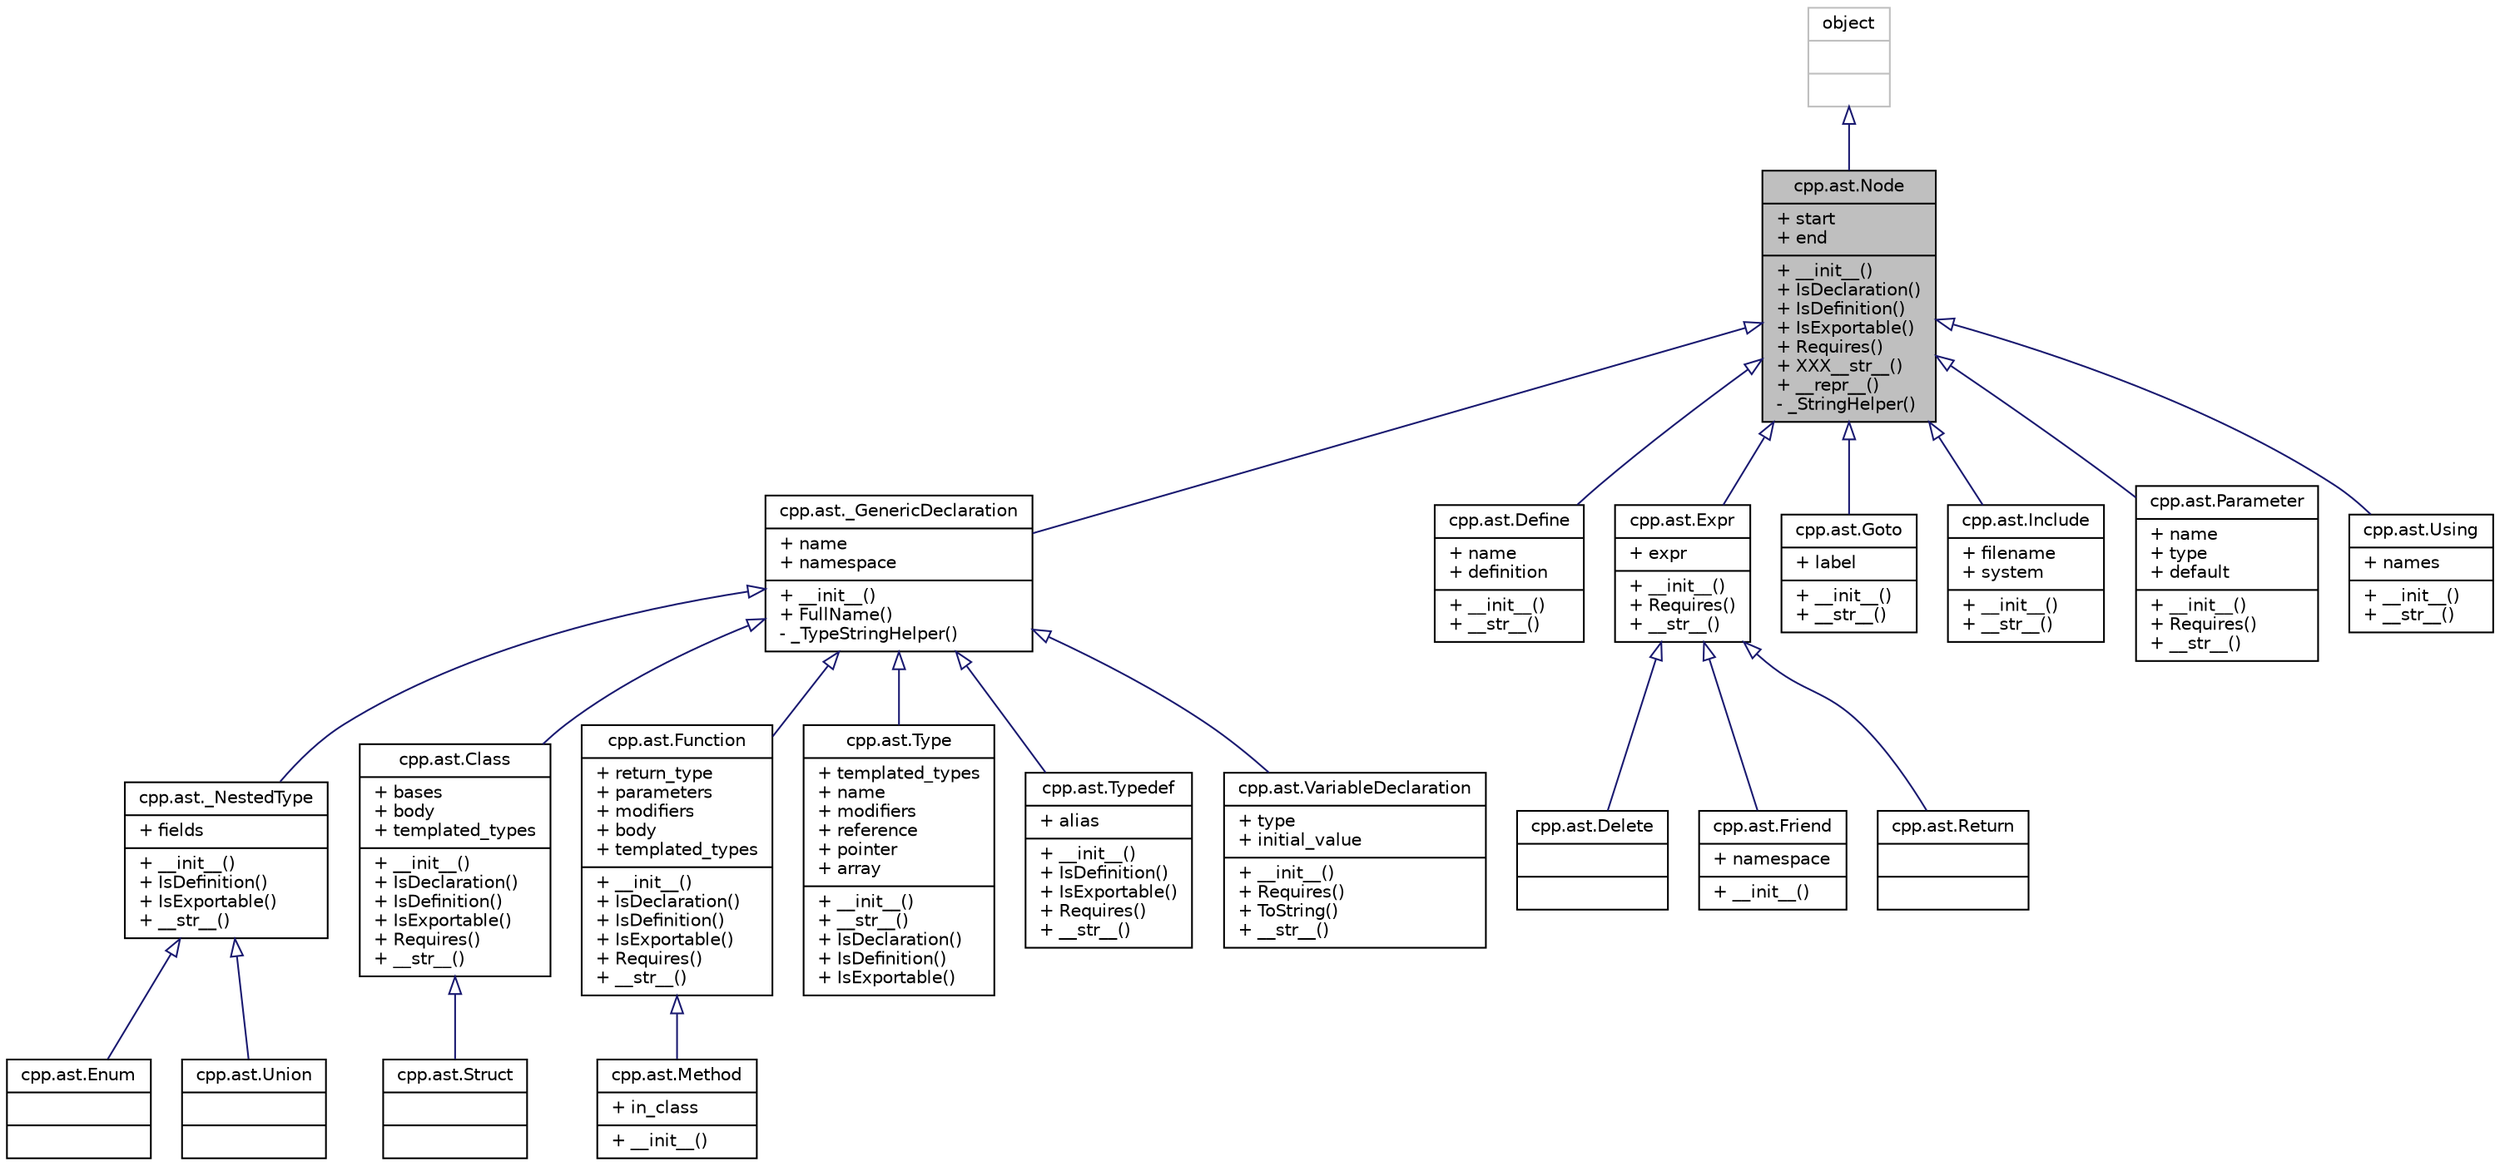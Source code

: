 digraph "cpp.ast.Node"
{
  edge [fontname="Helvetica",fontsize="10",labelfontname="Helvetica",labelfontsize="10"];
  node [fontname="Helvetica",fontsize="10",shape=record];
  Node0 [label="{cpp.ast.Node\n|+ start\l+ end\l|+ __init__()\l+ IsDeclaration()\l+ IsDefinition()\l+ IsExportable()\l+ Requires()\l+ XXX__str__()\l+ __repr__()\l- _StringHelper()\l}",height=0.2,width=0.4,color="black", fillcolor="grey75", style="filled", fontcolor="black"];
  Node1 -> Node0 [dir="back",color="midnightblue",fontsize="10",style="solid",arrowtail="onormal",fontname="Helvetica"];
  Node1 [label="{object\n||}",height=0.2,width=0.4,color="grey75", fillcolor="white", style="filled"];
  Node0 -> Node2 [dir="back",color="midnightblue",fontsize="10",style="solid",arrowtail="onormal",fontname="Helvetica"];
  Node2 [label="{cpp.ast._GenericDeclaration\n|+ name\l+ namespace\l|+ __init__()\l+ FullName()\l- _TypeStringHelper()\l}",height=0.2,width=0.4,color="black", fillcolor="white", style="filled",URL="$d1/d4e/classcpp_1_1ast_1_1___generic_declaration.html"];
  Node2 -> Node3 [dir="back",color="midnightblue",fontsize="10",style="solid",arrowtail="onormal",fontname="Helvetica"];
  Node3 [label="{cpp.ast._NestedType\n|+ fields\l|+ __init__()\l+ IsDefinition()\l+ IsExportable()\l+ __str__()\l}",height=0.2,width=0.4,color="black", fillcolor="white", style="filled",URL="$d9/df9/classcpp_1_1ast_1_1___nested_type.html"];
  Node3 -> Node4 [dir="back",color="midnightblue",fontsize="10",style="solid",arrowtail="onormal",fontname="Helvetica"];
  Node4 [label="{cpp.ast.Enum\n||}",height=0.2,width=0.4,color="black", fillcolor="white", style="filled",URL="$d4/d04/classcpp_1_1ast_1_1_enum.html"];
  Node3 -> Node5 [dir="back",color="midnightblue",fontsize="10",style="solid",arrowtail="onormal",fontname="Helvetica"];
  Node5 [label="{cpp.ast.Union\n||}",height=0.2,width=0.4,color="black", fillcolor="white", style="filled",URL="$d4/d94/classcpp_1_1ast_1_1_union.html"];
  Node2 -> Node6 [dir="back",color="midnightblue",fontsize="10",style="solid",arrowtail="onormal",fontname="Helvetica"];
  Node6 [label="{cpp.ast.Class\n|+ bases\l+ body\l+ templated_types\l|+ __init__()\l+ IsDeclaration()\l+ IsDefinition()\l+ IsExportable()\l+ Requires()\l+ __str__()\l}",height=0.2,width=0.4,color="black", fillcolor="white", style="filled",URL="$dd/d99/classcpp_1_1ast_1_1_class.html"];
  Node6 -> Node7 [dir="back",color="midnightblue",fontsize="10",style="solid",arrowtail="onormal",fontname="Helvetica"];
  Node7 [label="{cpp.ast.Struct\n||}",height=0.2,width=0.4,color="black", fillcolor="white", style="filled",URL="$da/d2a/classcpp_1_1ast_1_1_struct.html"];
  Node2 -> Node8 [dir="back",color="midnightblue",fontsize="10",style="solid",arrowtail="onormal",fontname="Helvetica"];
  Node8 [label="{cpp.ast.Function\n|+ return_type\l+ parameters\l+ modifiers\l+ body\l+ templated_types\l|+ __init__()\l+ IsDeclaration()\l+ IsDefinition()\l+ IsExportable()\l+ Requires()\l+ __str__()\l}",height=0.2,width=0.4,color="black", fillcolor="white", style="filled",URL="$d3/df5/classcpp_1_1ast_1_1_function.html"];
  Node8 -> Node9 [dir="back",color="midnightblue",fontsize="10",style="solid",arrowtail="onormal",fontname="Helvetica"];
  Node9 [label="{cpp.ast.Method\n|+ in_class\l|+ __init__()\l}",height=0.2,width=0.4,color="black", fillcolor="white", style="filled",URL="$da/d78/classcpp_1_1ast_1_1_method.html"];
  Node2 -> Node10 [dir="back",color="midnightblue",fontsize="10",style="solid",arrowtail="onormal",fontname="Helvetica"];
  Node10 [label="{cpp.ast.Type\n|+ templated_types\l+ name\l+ modifiers\l+ reference\l+ pointer\l+ array\l|+ __init__()\l+ __str__()\l+ IsDeclaration()\l+ IsDefinition()\l+ IsExportable()\l}",height=0.2,width=0.4,color="black", fillcolor="white", style="filled",URL="$d1/d2b/classcpp_1_1ast_1_1_type.html"];
  Node2 -> Node11 [dir="back",color="midnightblue",fontsize="10",style="solid",arrowtail="onormal",fontname="Helvetica"];
  Node11 [label="{cpp.ast.Typedef\n|+ alias\l|+ __init__()\l+ IsDefinition()\l+ IsExportable()\l+ Requires()\l+ __str__()\l}",height=0.2,width=0.4,color="black", fillcolor="white", style="filled",URL="$d4/d8c/classcpp_1_1ast_1_1_typedef.html"];
  Node2 -> Node12 [dir="back",color="midnightblue",fontsize="10",style="solid",arrowtail="onormal",fontname="Helvetica"];
  Node12 [label="{cpp.ast.VariableDeclaration\n|+ type\l+ initial_value\l|+ __init__()\l+ Requires()\l+ ToString()\l+ __str__()\l}",height=0.2,width=0.4,color="black", fillcolor="white", style="filled",URL="$d1/db4/classcpp_1_1ast_1_1_variable_declaration.html"];
  Node0 -> Node13 [dir="back",color="midnightblue",fontsize="10",style="solid",arrowtail="onormal",fontname="Helvetica"];
  Node13 [label="{cpp.ast.Define\n|+ name\l+ definition\l|+ __init__()\l+ __str__()\l}",height=0.2,width=0.4,color="black", fillcolor="white", style="filled",URL="$d9/d3b/classcpp_1_1ast_1_1_define.html"];
  Node0 -> Node14 [dir="back",color="midnightblue",fontsize="10",style="solid",arrowtail="onormal",fontname="Helvetica"];
  Node14 [label="{cpp.ast.Expr\n|+ expr\l|+ __init__()\l+ Requires()\l+ __str__()\l}",height=0.2,width=0.4,color="black", fillcolor="white", style="filled",URL="$d4/da1/classcpp_1_1ast_1_1_expr.html"];
  Node14 -> Node15 [dir="back",color="midnightblue",fontsize="10",style="solid",arrowtail="onormal",fontname="Helvetica"];
  Node15 [label="{cpp.ast.Delete\n||}",height=0.2,width=0.4,color="black", fillcolor="white", style="filled",URL="$db/d87/classcpp_1_1ast_1_1_delete.html"];
  Node14 -> Node16 [dir="back",color="midnightblue",fontsize="10",style="solid",arrowtail="onormal",fontname="Helvetica"];
  Node16 [label="{cpp.ast.Friend\n|+ namespace\l|+ __init__()\l}",height=0.2,width=0.4,color="black", fillcolor="white", style="filled",URL="$df/d5e/classcpp_1_1ast_1_1_friend.html"];
  Node14 -> Node17 [dir="back",color="midnightblue",fontsize="10",style="solid",arrowtail="onormal",fontname="Helvetica"];
  Node17 [label="{cpp.ast.Return\n||}",height=0.2,width=0.4,color="black", fillcolor="white", style="filled",URL="$d0/d95/classcpp_1_1ast_1_1_return.html"];
  Node0 -> Node18 [dir="back",color="midnightblue",fontsize="10",style="solid",arrowtail="onormal",fontname="Helvetica"];
  Node18 [label="{cpp.ast.Goto\n|+ label\l|+ __init__()\l+ __str__()\l}",height=0.2,width=0.4,color="black", fillcolor="white", style="filled",URL="$df/d6d/classcpp_1_1ast_1_1_goto.html"];
  Node0 -> Node19 [dir="back",color="midnightblue",fontsize="10",style="solid",arrowtail="onormal",fontname="Helvetica"];
  Node19 [label="{cpp.ast.Include\n|+ filename\l+ system\l|+ __init__()\l+ __str__()\l}",height=0.2,width=0.4,color="black", fillcolor="white", style="filled",URL="$d7/d69/classcpp_1_1ast_1_1_include.html"];
  Node0 -> Node20 [dir="back",color="midnightblue",fontsize="10",style="solid",arrowtail="onormal",fontname="Helvetica"];
  Node20 [label="{cpp.ast.Parameter\n|+ name\l+ type\l+ default\l|+ __init__()\l+ Requires()\l+ __str__()\l}",height=0.2,width=0.4,color="black", fillcolor="white", style="filled",URL="$d7/d7a/classcpp_1_1ast_1_1_parameter.html"];
  Node0 -> Node21 [dir="back",color="midnightblue",fontsize="10",style="solid",arrowtail="onormal",fontname="Helvetica"];
  Node21 [label="{cpp.ast.Using\n|+ names\l|+ __init__()\l+ __str__()\l}",height=0.2,width=0.4,color="black", fillcolor="white", style="filled",URL="$d8/d8e/classcpp_1_1ast_1_1_using.html"];
}
